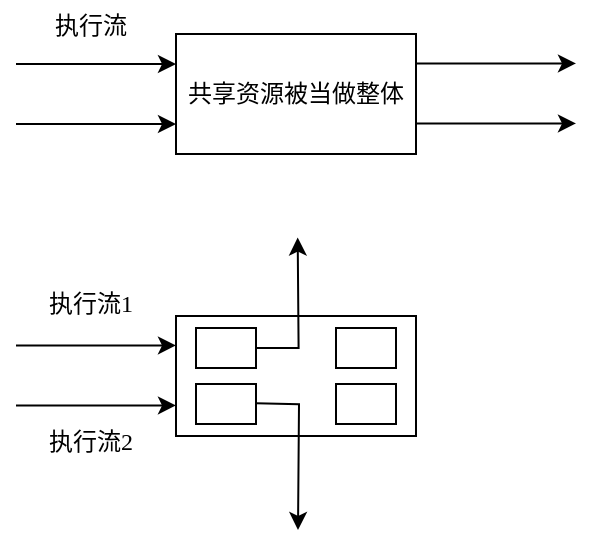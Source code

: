 <mxfile version="21.2.1" type="device">
  <diagram name="第 1 页" id="uQdc1rxMQXhxR_c8LN7T">
    <mxGraphModel dx="767" dy="483" grid="0" gridSize="10" guides="1" tooltips="1" connect="1" arrows="1" fold="1" page="1" pageScale="1" pageWidth="1654" pageHeight="2336" math="0" shadow="0">
      <root>
        <mxCell id="0" />
        <mxCell id="1" parent="0" />
        <mxCell id="pzJW1ZrKXzT_B_N0F71h-1" value="共享资源被当做整体" style="rounded=0;whiteSpace=wrap;html=1;fontFamily=Songti TC;" vertex="1" parent="1">
          <mxGeometry x="120" y="100" width="120" height="60" as="geometry" />
        </mxCell>
        <mxCell id="pzJW1ZrKXzT_B_N0F71h-2" value="" style="rounded=0;whiteSpace=wrap;html=1;fontFamily=Songti TC;" vertex="1" parent="1">
          <mxGeometry x="120" y="241" width="120" height="60" as="geometry" />
        </mxCell>
        <mxCell id="pzJW1ZrKXzT_B_N0F71h-3" value="" style="endArrow=classic;html=1;rounded=0;entryX=0;entryY=0.25;entryDx=0;entryDy=0;fontFamily=Songti TC;" edge="1" parent="1" target="pzJW1ZrKXzT_B_N0F71h-1">
          <mxGeometry width="50" height="50" relative="1" as="geometry">
            <mxPoint x="40" y="115" as="sourcePoint" />
            <mxPoint x="100" y="105" as="targetPoint" />
          </mxGeometry>
        </mxCell>
        <mxCell id="pzJW1ZrKXzT_B_N0F71h-4" value="" style="endArrow=classic;html=1;rounded=0;entryX=0;entryY=0.75;entryDx=0;entryDy=0;fontFamily=Songti TC;" edge="1" parent="1" target="pzJW1ZrKXzT_B_N0F71h-1">
          <mxGeometry width="50" height="50" relative="1" as="geometry">
            <mxPoint x="40" y="145" as="sourcePoint" />
            <mxPoint x="110" y="140" as="targetPoint" />
          </mxGeometry>
        </mxCell>
        <mxCell id="pzJW1ZrKXzT_B_N0F71h-5" value="" style="endArrow=classic;html=1;rounded=0;entryX=0;entryY=0.25;entryDx=0;entryDy=0;fontFamily=Songti TC;" edge="1" parent="1">
          <mxGeometry width="50" height="50" relative="1" as="geometry">
            <mxPoint x="240" y="114.72" as="sourcePoint" />
            <mxPoint x="320" y="114.72" as="targetPoint" />
          </mxGeometry>
        </mxCell>
        <mxCell id="pzJW1ZrKXzT_B_N0F71h-6" value="" style="endArrow=classic;html=1;rounded=0;entryX=0;entryY=0.75;entryDx=0;entryDy=0;fontFamily=Songti TC;" edge="1" parent="1">
          <mxGeometry width="50" height="50" relative="1" as="geometry">
            <mxPoint x="240" y="144.72" as="sourcePoint" />
            <mxPoint x="320" y="144.72" as="targetPoint" />
          </mxGeometry>
        </mxCell>
        <mxCell id="pzJW1ZrKXzT_B_N0F71h-7" value="执行流" style="text;html=1;align=center;verticalAlign=middle;resizable=0;points=[];autosize=1;strokeColor=none;fillColor=none;fontFamily=Songti TC;" vertex="1" parent="1">
          <mxGeometry x="49.5" y="83" width="54" height="26" as="geometry" />
        </mxCell>
        <mxCell id="pzJW1ZrKXzT_B_N0F71h-15" style="edgeStyle=orthogonalEdgeStyle;rounded=0;orthogonalLoop=1;jettySize=auto;html=1;exitX=1;exitY=0.5;exitDx=0;exitDy=0;fontFamily=Songti TC;" edge="1" parent="1" source="pzJW1ZrKXzT_B_N0F71h-8">
          <mxGeometry relative="1" as="geometry">
            <mxPoint x="180.841" y="201.756" as="targetPoint" />
          </mxGeometry>
        </mxCell>
        <mxCell id="pzJW1ZrKXzT_B_N0F71h-8" value="" style="rounded=0;whiteSpace=wrap;html=1;fontFamily=Songti TC;" vertex="1" parent="1">
          <mxGeometry x="130" y="247" width="30" height="20" as="geometry" />
        </mxCell>
        <mxCell id="pzJW1ZrKXzT_B_N0F71h-10" value="" style="rounded=0;whiteSpace=wrap;html=1;fontFamily=Songti TC;" vertex="1" parent="1">
          <mxGeometry x="130" y="275" width="30" height="20" as="geometry" />
        </mxCell>
        <mxCell id="pzJW1ZrKXzT_B_N0F71h-11" value="" style="rounded=0;whiteSpace=wrap;html=1;fontFamily=Songti TC;" vertex="1" parent="1">
          <mxGeometry x="200" y="247" width="30" height="20" as="geometry" />
        </mxCell>
        <mxCell id="pzJW1ZrKXzT_B_N0F71h-12" value="" style="rounded=0;whiteSpace=wrap;html=1;fontFamily=Songti TC;" vertex="1" parent="1">
          <mxGeometry x="200" y="275" width="30" height="20" as="geometry" />
        </mxCell>
        <mxCell id="pzJW1ZrKXzT_B_N0F71h-13" value="" style="endArrow=classic;html=1;rounded=0;entryX=0;entryY=0.25;entryDx=0;entryDy=0;fontFamily=Songti TC;" edge="1" parent="1">
          <mxGeometry width="50" height="50" relative="1" as="geometry">
            <mxPoint x="40" y="255.72" as="sourcePoint" />
            <mxPoint x="120" y="255.72" as="targetPoint" />
          </mxGeometry>
        </mxCell>
        <mxCell id="pzJW1ZrKXzT_B_N0F71h-14" value="" style="endArrow=classic;html=1;rounded=0;entryX=0;entryY=0.75;entryDx=0;entryDy=0;fontFamily=Songti TC;" edge="1" parent="1">
          <mxGeometry width="50" height="50" relative="1" as="geometry">
            <mxPoint x="40" y="285.72" as="sourcePoint" />
            <mxPoint x="120" y="285.72" as="targetPoint" />
          </mxGeometry>
        </mxCell>
        <mxCell id="pzJW1ZrKXzT_B_N0F71h-16" style="edgeStyle=orthogonalEdgeStyle;rounded=0;orthogonalLoop=1;jettySize=auto;html=1;exitX=1;exitY=0.5;exitDx=0;exitDy=0;fontFamily=Songti TC;" edge="1" parent="1">
          <mxGeometry relative="1" as="geometry">
            <mxPoint x="181" y="348" as="targetPoint" />
            <mxPoint x="160" y="284.62" as="sourcePoint" />
          </mxGeometry>
        </mxCell>
        <mxCell id="pzJW1ZrKXzT_B_N0F71h-17" value="执行流1" style="text;html=1;align=center;verticalAlign=middle;resizable=0;points=[];autosize=1;strokeColor=none;fillColor=none;fontFamily=Songti TC;" vertex="1" parent="1">
          <mxGeometry x="47" y="222" width="60" height="26" as="geometry" />
        </mxCell>
        <mxCell id="pzJW1ZrKXzT_B_N0F71h-18" value="执行流2" style="text;html=1;align=center;verticalAlign=middle;resizable=0;points=[];autosize=1;strokeColor=none;fillColor=none;fontFamily=Songti TC;" vertex="1" parent="1">
          <mxGeometry x="47" y="291" width="60" height="26" as="geometry" />
        </mxCell>
      </root>
    </mxGraphModel>
  </diagram>
</mxfile>
